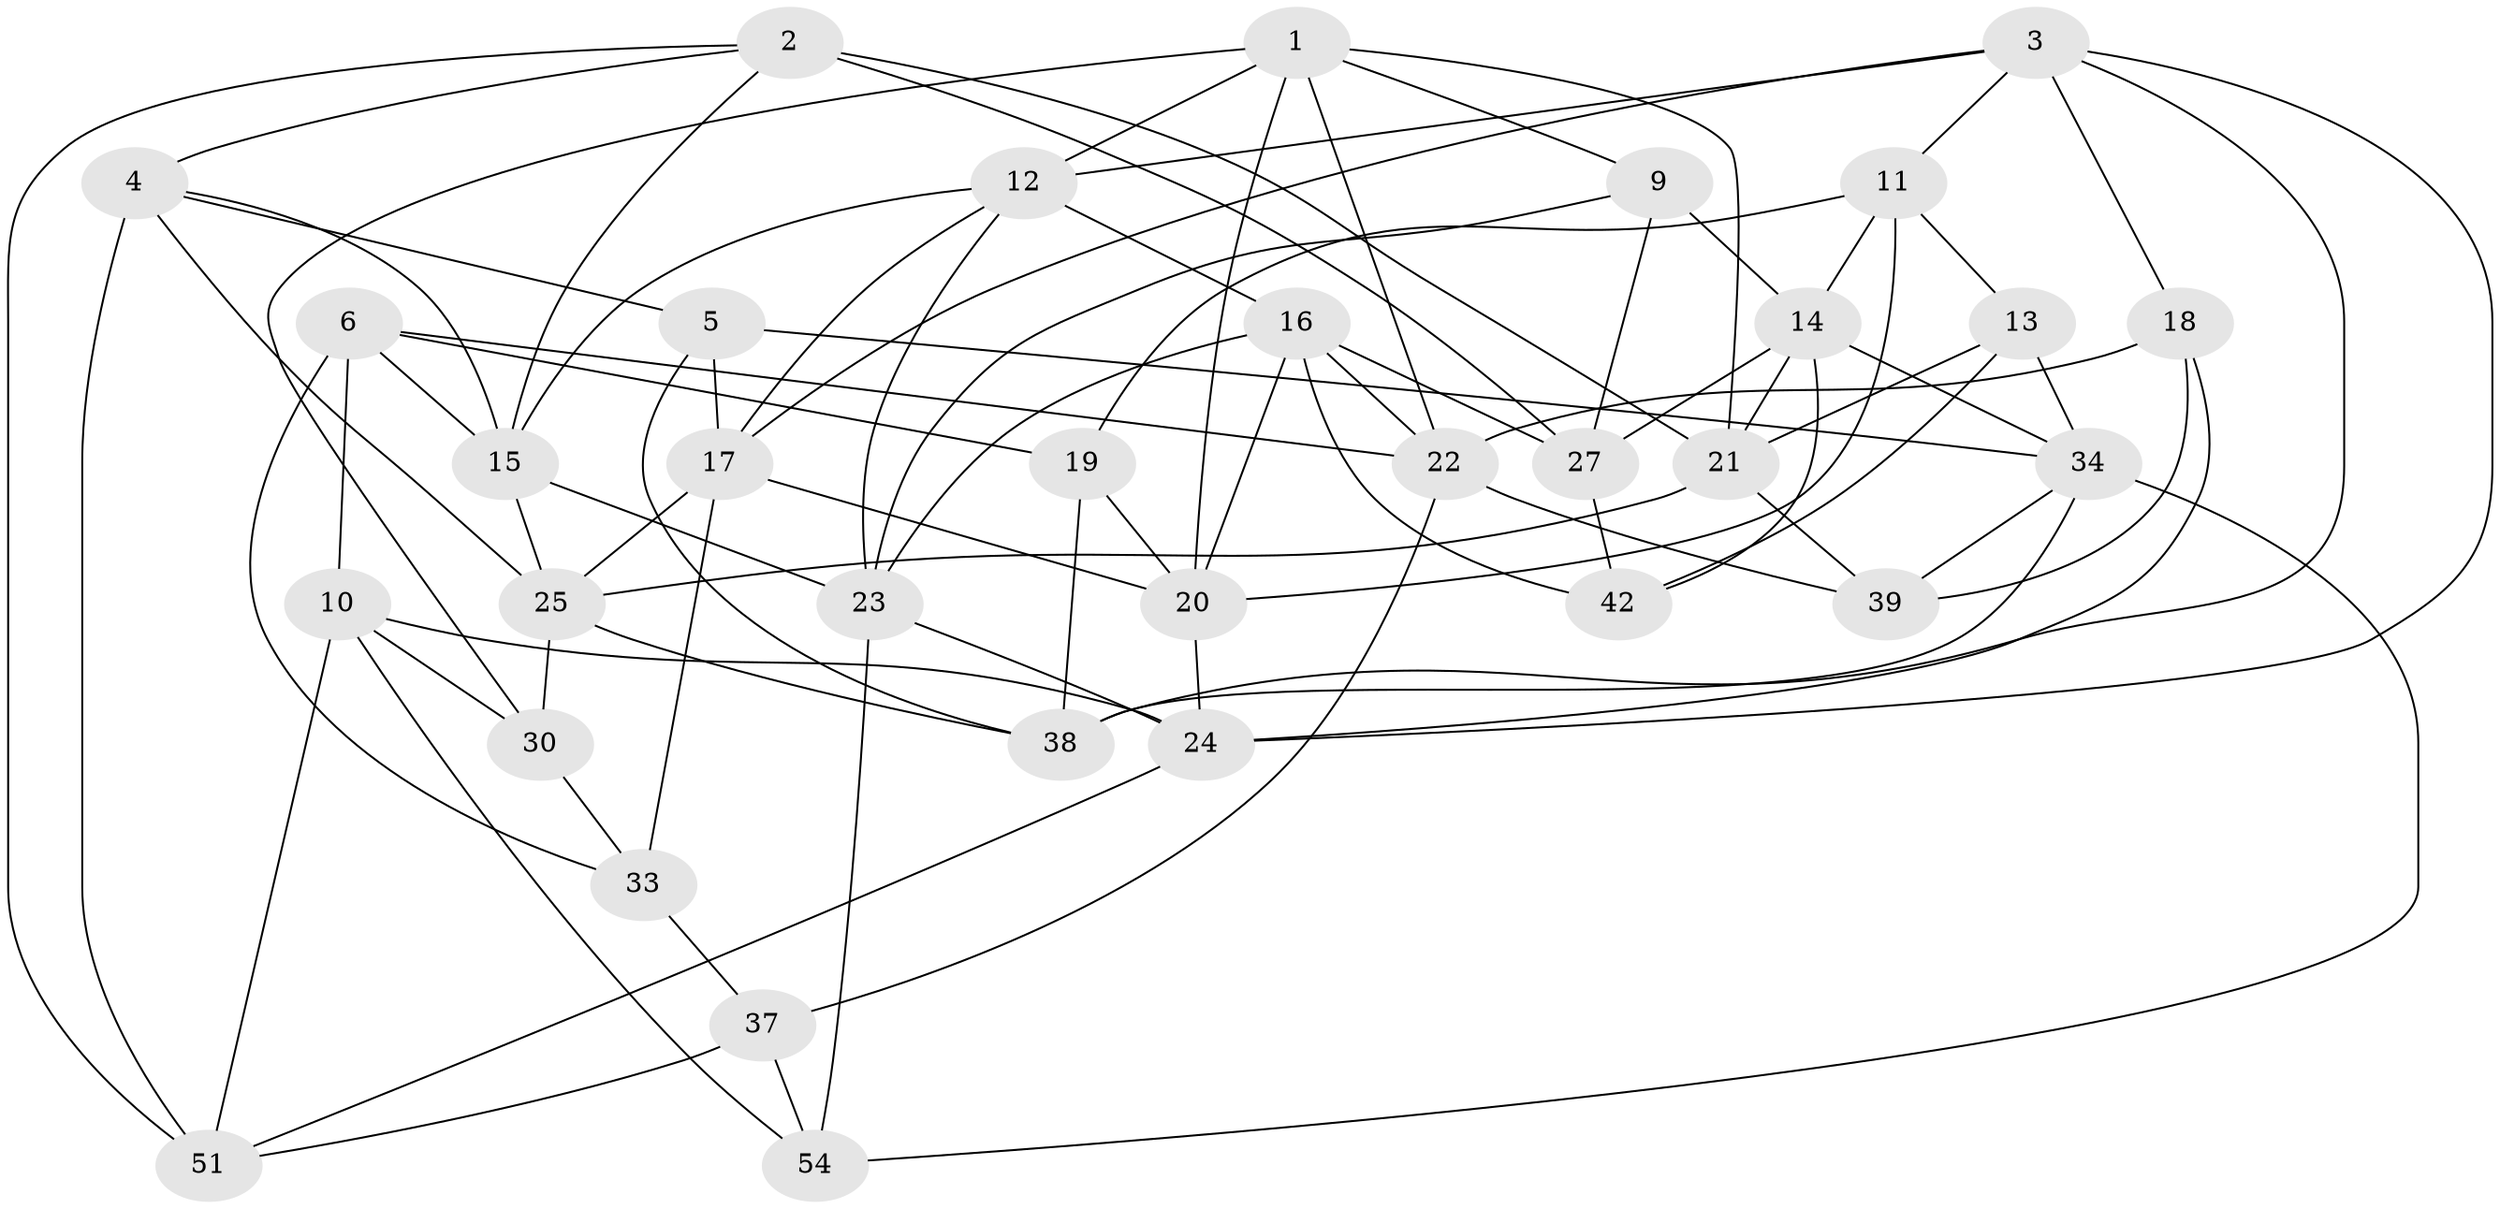 // Generated by graph-tools (version 1.1) at 2025/24/03/03/25 07:24:29]
// undirected, 33 vertices, 84 edges
graph export_dot {
graph [start="1"]
  node [color=gray90,style=filled];
  1 [super="+8"];
  2 [super="+47"];
  3 [super="+48"];
  4 [super="+46"];
  5;
  6 [super="+7"];
  9;
  10 [super="+40"];
  11 [super="+28"];
  12 [super="+44"];
  13;
  14 [super="+50"];
  15 [super="+36"];
  16 [super="+31"];
  17 [super="+41"];
  18;
  19 [super="+53"];
  20 [super="+35"];
  21 [super="+55"];
  22 [super="+29"];
  23 [super="+26"];
  24 [super="+32"];
  25 [super="+49"];
  27 [super="+43"];
  30;
  33;
  34 [super="+45"];
  37;
  38 [super="+56"];
  39;
  42;
  51 [super="+52"];
  54;
  1 -- 30;
  1 -- 12;
  1 -- 9;
  1 -- 21;
  1 -- 22;
  1 -- 20;
  2 -- 15;
  2 -- 4;
  2 -- 51;
  2 -- 21;
  2 -- 27 [weight=2];
  3 -- 17;
  3 -- 38;
  3 -- 12;
  3 -- 24;
  3 -- 18;
  3 -- 11;
  4 -- 15;
  4 -- 51 [weight=2];
  4 -- 25;
  4 -- 5;
  5 -- 38;
  5 -- 34;
  5 -- 17;
  6 -- 22;
  6 -- 10 [weight=2];
  6 -- 33;
  6 -- 15;
  6 -- 19;
  9 -- 23;
  9 -- 27;
  9 -- 14;
  10 -- 54;
  10 -- 51;
  10 -- 24;
  10 -- 30;
  11 -- 13;
  11 -- 19 [weight=2];
  11 -- 14;
  11 -- 20;
  12 -- 23;
  12 -- 16;
  12 -- 17;
  12 -- 15;
  13 -- 42;
  13 -- 21;
  13 -- 34;
  14 -- 21;
  14 -- 42;
  14 -- 27;
  14 -- 34;
  15 -- 25;
  15 -- 23;
  16 -- 23;
  16 -- 42;
  16 -- 20;
  16 -- 27;
  16 -- 22;
  17 -- 25;
  17 -- 33;
  17 -- 20;
  18 -- 22;
  18 -- 39;
  18 -- 24;
  19 -- 20;
  19 -- 38 [weight=2];
  20 -- 24;
  21 -- 25;
  21 -- 39;
  22 -- 39;
  22 -- 37;
  23 -- 54;
  23 -- 24;
  24 -- 51;
  25 -- 38;
  25 -- 30;
  27 -- 42;
  30 -- 33;
  33 -- 37;
  34 -- 39;
  34 -- 38;
  34 -- 54;
  37 -- 54;
  37 -- 51;
}
